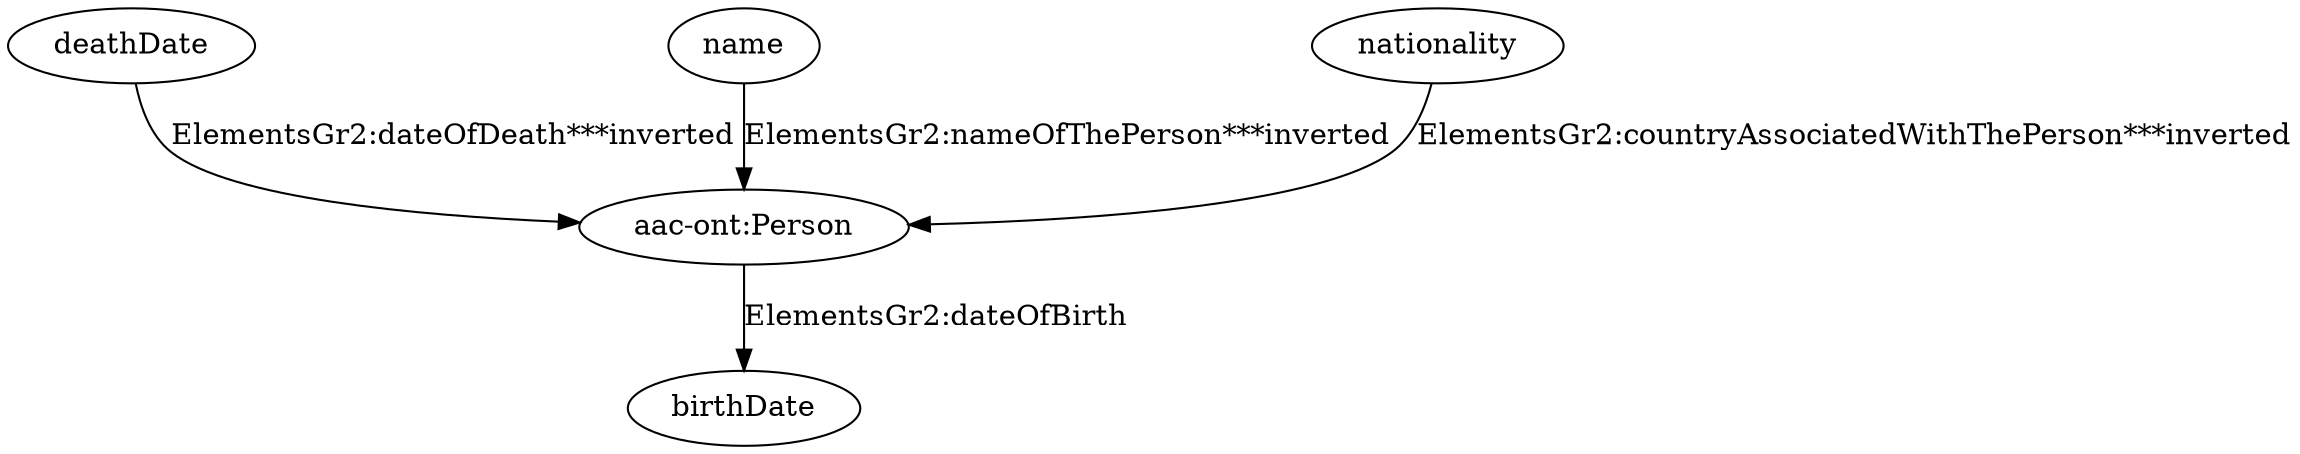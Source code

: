 digraph {
  "aac-ont:Person1" [type=class_uri,label="aac-ont:Person"]
  birthDate [type=attribute_name,label=birthDate]
  deathDate [type=attribute_name,label=deathDate]
  name [type=attribute_name,label=name]
  nationality [type=attribute_name,label=nationality]
  "aac-ont:Person1" -> birthDate [label="ElementsGr2:dateOfBirth",type=st_property_uri]
  deathDate -> "aac-ont:Person1" [type=st_property_uri,label="ElementsGr2:dateOfDeath***inverted"]
  name -> "aac-ont:Person1" [type=st_property_uri,label="ElementsGr2:nameOfThePerson***inverted"]
  nationality -> "aac-ont:Person1" [type=st_property_uri,label="ElementsGr2:countryAssociatedWithThePerson***inverted"]
}
